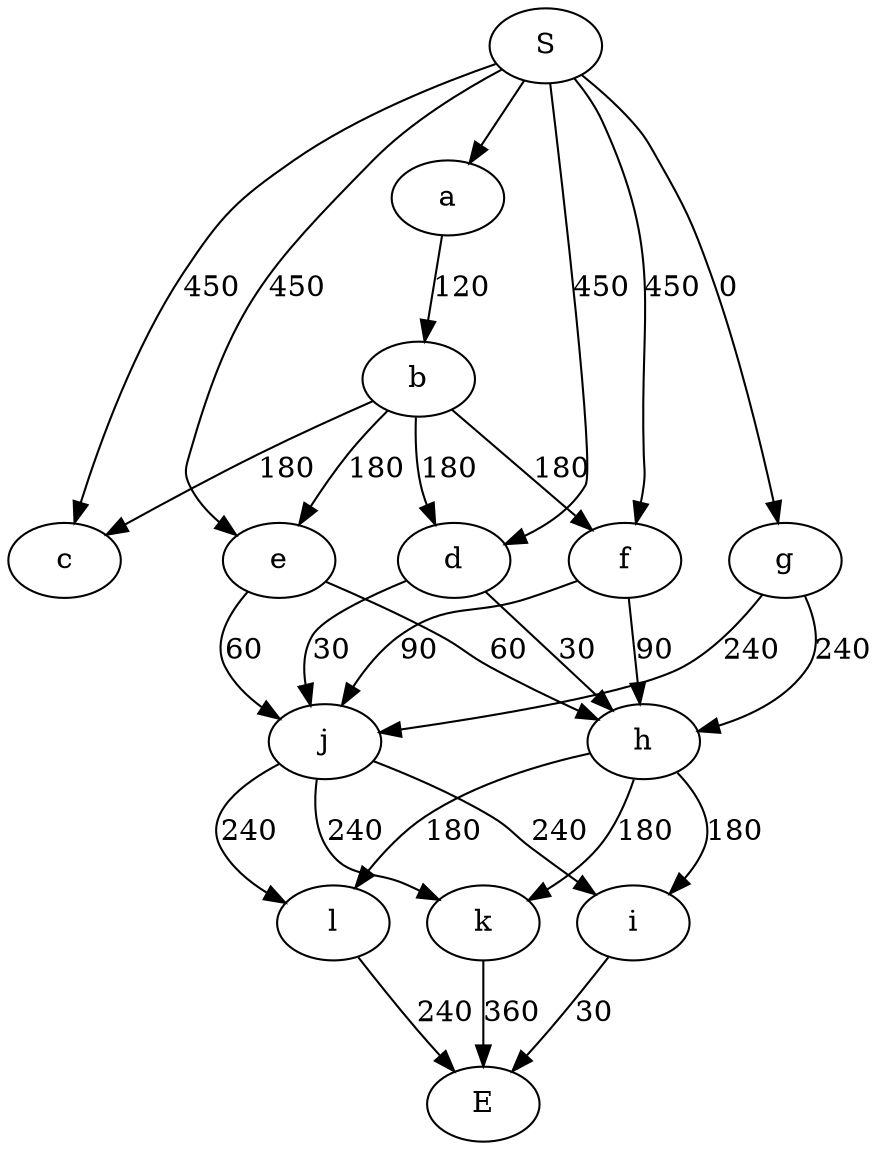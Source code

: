 digraph G {
  //orientation=L;
  
  S -> a;
  a -> b [label=120];
  b -> c [label=180];
  b -> e [label=180];
  b -> d [label=180];
  b -> f [label=180];
  S -> g [label=0];
  e -> j [label=60];
  d -> j [label=30];
  g -> j [label=240];
  f -> j [label=90];
  e -> h [label=60];
  d -> h [label=30];
  g -> h [label=240];
  f -> h [label=90];
  j -> k [label=240];
  j -> l [label=240];
  j -> i [label=240];
  h -> k [label=180];
  h -> l [label=180];
  h -> i [label=180];
  k -> E [label=360];
  l -> E [label=240];
  i -> E [label=30];
  S -> f [label=450];
  S -> e [label=450];
  S -> c [label=450];
  S -> d [label=450];
}